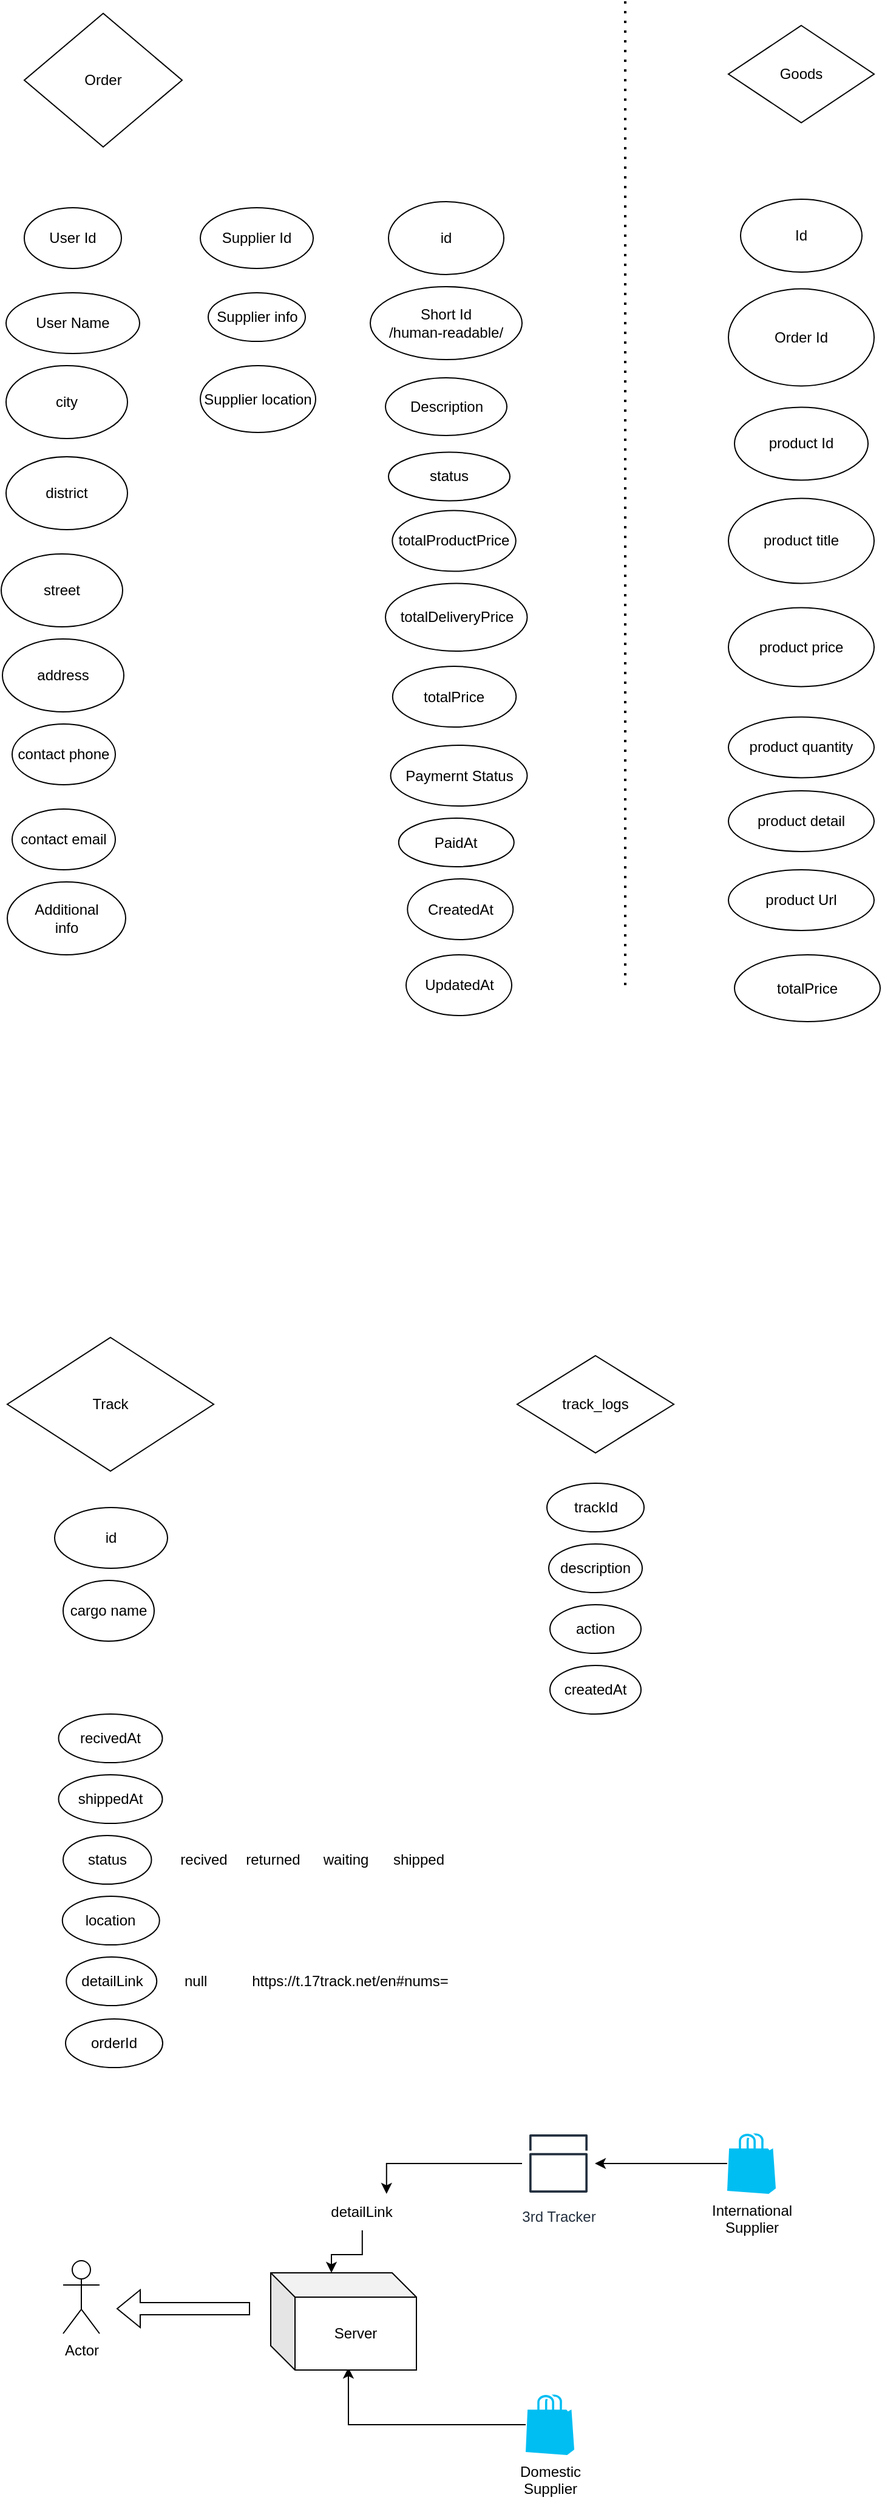 <mxfile>
    <diagram name="Page-1" id="QoOHIskkyAhi5hr7oeFL">
        <mxGraphModel dx="317" dy="1547" grid="1" gridSize="10" guides="1" tooltips="1" connect="1" arrows="1" fold="1" page="1" pageScale="1" pageWidth="850" pageHeight="1100" math="0" shadow="0">
            <root>
                <mxCell id="0"/>
                <mxCell id="1" parent="0"/>
                <mxCell id="4K96Dp9RViYcou5PG820-3" value="Order" style="rhombus;whiteSpace=wrap;html=1;" parent="1" vertex="1">
                    <mxGeometry x="55" y="-1080" width="130" height="110" as="geometry"/>
                </mxCell>
                <mxCell id="4K96Dp9RViYcou5PG820-4" value="id" style="ellipse;whiteSpace=wrap;html=1;" parent="1" vertex="1">
                    <mxGeometry x="355" y="-925" width="95" height="60" as="geometry"/>
                </mxCell>
                <mxCell id="4K96Dp9RViYcou5PG820-5" value="Short Id&lt;br&gt;/human-readable/" style="ellipse;whiteSpace=wrap;html=1;" parent="1" vertex="1">
                    <mxGeometry x="340" y="-855" width="125" height="60" as="geometry"/>
                </mxCell>
                <mxCell id="4K96Dp9RViYcou5PG820-6" value="Description" style="ellipse;whiteSpace=wrap;html=1;" parent="1" vertex="1">
                    <mxGeometry x="352.51" y="-780" width="100" height="47.5" as="geometry"/>
                </mxCell>
                <mxCell id="4K96Dp9RViYcou5PG820-12" value="city" style="ellipse;whiteSpace=wrap;html=1;" parent="1" vertex="1">
                    <mxGeometry x="40" y="-790" width="100" height="60" as="geometry"/>
                </mxCell>
                <mxCell id="4K96Dp9RViYcou5PG820-13" value="status" style="ellipse;whiteSpace=wrap;html=1;" parent="1" vertex="1">
                    <mxGeometry x="355.01" y="-718.75" width="100" height="40" as="geometry"/>
                </mxCell>
                <mxCell id="4K96Dp9RViYcou5PG820-14" value="User Id" style="ellipse;whiteSpace=wrap;html=1;" parent="1" vertex="1">
                    <mxGeometry x="55" y="-920" width="80" height="50" as="geometry"/>
                </mxCell>
                <mxCell id="4K96Dp9RViYcou5PG820-15" value="User Name" style="ellipse;whiteSpace=wrap;html=1;" parent="1" vertex="1">
                    <mxGeometry x="40" y="-850" width="110" height="50" as="geometry"/>
                </mxCell>
                <mxCell id="4K96Dp9RViYcou5PG820-16" value="Paymernt Status" style="ellipse;whiteSpace=wrap;html=1;" parent="1" vertex="1">
                    <mxGeometry x="356.76" y="-477.5" width="112.5" height="50" as="geometry"/>
                </mxCell>
                <mxCell id="4K96Dp9RViYcou5PG820-21" value="Supplier Id" style="ellipse;whiteSpace=wrap;html=1;" parent="1" vertex="1">
                    <mxGeometry x="200" y="-920" width="93" height="50" as="geometry"/>
                </mxCell>
                <mxCell id="4K96Dp9RViYcou5PG820-22" value="Supplier info" style="ellipse;whiteSpace=wrap;html=1;" parent="1" vertex="1">
                    <mxGeometry x="206.5" y="-850" width="80" height="40" as="geometry"/>
                </mxCell>
                <mxCell id="4K96Dp9RViYcou5PG820-23" value="product title" style="ellipse;whiteSpace=wrap;html=1;" parent="1" vertex="1">
                    <mxGeometry x="635" y="-680.75" width="120" height="70" as="geometry"/>
                </mxCell>
                <mxCell id="4K96Dp9RViYcou5PG820-24" value="product price" style="ellipse;whiteSpace=wrap;html=1;" parent="1" vertex="1">
                    <mxGeometry x="635" y="-590.75" width="120" height="65" as="geometry"/>
                </mxCell>
                <mxCell id="4K96Dp9RViYcou5PG820-25" value="product quantity" style="ellipse;whiteSpace=wrap;html=1;" parent="1" vertex="1">
                    <mxGeometry x="635" y="-500.75" width="120" height="50" as="geometry"/>
                </mxCell>
                <mxCell id="4K96Dp9RViYcou5PG820-26" value="PaidAt" style="ellipse;whiteSpace=wrap;html=1;" parent="1" vertex="1">
                    <mxGeometry x="363.39" y="-417.5" width="95" height="40" as="geometry"/>
                </mxCell>
                <mxCell id="4K96Dp9RViYcou5PG820-27" value="product Id" style="ellipse;whiteSpace=wrap;html=1;" parent="1" vertex="1">
                    <mxGeometry x="640" y="-755.75" width="110" height="60" as="geometry"/>
                </mxCell>
                <mxCell id="4K96Dp9RViYcou5PG820-28" value="Supplier location" style="ellipse;whiteSpace=wrap;html=1;" parent="1" vertex="1">
                    <mxGeometry x="200" y="-790" width="95" height="55" as="geometry"/>
                </mxCell>
                <mxCell id="4K96Dp9RViYcou5PG820-29" value="CreatedAt" style="ellipse;whiteSpace=wrap;html=1;" parent="1" vertex="1">
                    <mxGeometry x="370.64" y="-367.5" width="87" height="50" as="geometry"/>
                </mxCell>
                <mxCell id="4K96Dp9RViYcou5PG820-30" value="UpdatedAt" style="ellipse;whiteSpace=wrap;html=1;" parent="1" vertex="1">
                    <mxGeometry x="369.51" y="-305" width="87" height="50" as="geometry"/>
                </mxCell>
                <mxCell id="4K96Dp9RViYcou5PG820-31" value="district" style="ellipse;whiteSpace=wrap;html=1;" parent="1" vertex="1">
                    <mxGeometry x="40" y="-715" width="100" height="60" as="geometry"/>
                </mxCell>
                <mxCell id="4K96Dp9RViYcou5PG820-32" value="street" style="ellipse;whiteSpace=wrap;html=1;" parent="1" vertex="1">
                    <mxGeometry x="36" y="-635" width="100" height="60" as="geometry"/>
                </mxCell>
                <mxCell id="4K96Dp9RViYcou5PG820-33" style="edgeStyle=orthogonalEdgeStyle;rounded=0;orthogonalLoop=1;jettySize=auto;html=1;exitX=0.5;exitY=1;exitDx=0;exitDy=0;" parent="1" source="4K96Dp9RViYcou5PG820-26" target="4K96Dp9RViYcou5PG820-26" edge="1">
                    <mxGeometry relative="1" as="geometry"/>
                </mxCell>
                <mxCell id="4K96Dp9RViYcou5PG820-34" value="address" style="ellipse;whiteSpace=wrap;html=1;" parent="1" vertex="1">
                    <mxGeometry x="37" y="-565" width="100" height="60" as="geometry"/>
                </mxCell>
                <mxCell id="4K96Dp9RViYcou5PG820-35" value="Additional&lt;br&gt;info" style="ellipse;whiteSpace=wrap;html=1;" parent="1" vertex="1">
                    <mxGeometry x="41" y="-365" width="97.5" height="60" as="geometry"/>
                </mxCell>
                <mxCell id="4K96Dp9RViYcou5PG820-36" value="contact phone" style="ellipse;whiteSpace=wrap;html=1;" parent="1" vertex="1">
                    <mxGeometry x="45" y="-495" width="85" height="50" as="geometry"/>
                </mxCell>
                <mxCell id="4K96Dp9RViYcou5PG820-38" value="contact email" style="ellipse;whiteSpace=wrap;html=1;" parent="1" vertex="1">
                    <mxGeometry x="45" y="-425" width="85" height="50" as="geometry"/>
                </mxCell>
                <mxCell id="4K96Dp9RViYcou5PG820-39" value="Goods" style="rhombus;whiteSpace=wrap;html=1;" parent="1" vertex="1">
                    <mxGeometry x="635" y="-1070" width="120" height="80" as="geometry"/>
                </mxCell>
                <mxCell id="4K96Dp9RViYcou5PG820-41" value="Order Id" style="ellipse;whiteSpace=wrap;html=1;" parent="1" vertex="1">
                    <mxGeometry x="635" y="-853.25" width="120" height="80" as="geometry"/>
                </mxCell>
                <mxCell id="4K96Dp9RViYcou5PG820-43" value="" style="endArrow=none;dashed=1;html=1;dashPattern=1 3;strokeWidth=2;rounded=0;" parent="1" edge="1">
                    <mxGeometry width="50" height="50" relative="1" as="geometry">
                        <mxPoint x="550" y="-280" as="sourcePoint"/>
                        <mxPoint x="550" y="-1090" as="targetPoint"/>
                    </mxGeometry>
                </mxCell>
                <mxCell id="4K96Dp9RViYcou5PG820-45" value="Id" style="ellipse;whiteSpace=wrap;html=1;" parent="1" vertex="1">
                    <mxGeometry x="645" y="-927" width="100" height="60" as="geometry"/>
                </mxCell>
                <mxCell id="4K96Dp9RViYcou5PG820-46" value="totalPrice" style="ellipse;whiteSpace=wrap;html=1;" parent="1" vertex="1">
                    <mxGeometry x="358.39" y="-542.5" width="101.75" height="50" as="geometry"/>
                </mxCell>
                <mxCell id="4K96Dp9RViYcou5PG820-47" value="totalProductPrice" style="ellipse;whiteSpace=wrap;html=1;" parent="1" vertex="1">
                    <mxGeometry x="358.14" y="-670.75" width="101.75" height="50" as="geometry"/>
                </mxCell>
                <mxCell id="4K96Dp9RViYcou5PG820-48" value="totalDeliveryPrice" style="ellipse;whiteSpace=wrap;html=1;" parent="1" vertex="1">
                    <mxGeometry x="352.51" y="-610.75" width="116.75" height="55.75" as="geometry"/>
                </mxCell>
                <mxCell id="4K96Dp9RViYcou5PG820-49" value="totalPrice" style="ellipse;whiteSpace=wrap;html=1;" parent="1" vertex="1">
                    <mxGeometry x="640" y="-305" width="120" height="55" as="geometry"/>
                </mxCell>
                <mxCell id="4K96Dp9RViYcou5PG820-52" value="Track" style="rhombus;whiteSpace=wrap;html=1;" parent="1" vertex="1">
                    <mxGeometry x="41" y="10" width="170" height="110" as="geometry"/>
                </mxCell>
                <mxCell id="4K96Dp9RViYcou5PG820-53" value="id" style="ellipse;whiteSpace=wrap;html=1;" parent="1" vertex="1">
                    <mxGeometry x="80" y="150" width="93" height="50" as="geometry"/>
                </mxCell>
                <mxCell id="4K96Dp9RViYcou5PG820-55" value="cargo name" style="ellipse;whiteSpace=wrap;html=1;" parent="1" vertex="1">
                    <mxGeometry x="87" y="210" width="75" height="50" as="geometry"/>
                </mxCell>
                <mxCell id="4K96Dp9RViYcou5PG820-57" value="Actor" style="shape=umlActor;verticalLabelPosition=bottom;verticalAlign=top;html=1;outlineConnect=0;" parent="1" vertex="1">
                    <mxGeometry x="87" y="770" width="30" height="60" as="geometry"/>
                </mxCell>
                <mxCell id="4K96Dp9RViYcou5PG820-70" style="edgeStyle=orthogonalEdgeStyle;rounded=0;orthogonalLoop=1;jettySize=auto;html=1;entryX=0.533;entryY=0.975;entryDx=0;entryDy=0;entryPerimeter=0;" parent="1" source="4K96Dp9RViYcou5PG820-60" target="4K96Dp9RViYcou5PG820-67" edge="1">
                    <mxGeometry relative="1" as="geometry"/>
                </mxCell>
                <mxCell id="4K96Dp9RViYcou5PG820-60" value="Domestic&lt;br&gt;Supplier" style="verticalLabelPosition=bottom;html=1;verticalAlign=top;align=center;strokeColor=none;fillColor=#00BEF2;shape=mxgraph.azure.azure_marketplace;" parent="1" vertex="1">
                    <mxGeometry x="468" y="880" width="40" height="50" as="geometry"/>
                </mxCell>
                <mxCell id="4K96Dp9RViYcou5PG820-69" style="edgeStyle=orthogonalEdgeStyle;rounded=0;orthogonalLoop=1;jettySize=auto;html=1;" parent="1" source="4K96Dp9RViYcou5PG820-61" target="4K96Dp9RViYcou5PG820-64" edge="1">
                    <mxGeometry relative="1" as="geometry"/>
                </mxCell>
                <mxCell id="4K96Dp9RViYcou5PG820-61" value="International&lt;br&gt;Supplier" style="verticalLabelPosition=bottom;html=1;verticalAlign=top;align=center;strokeColor=none;fillColor=#00BEF2;shape=mxgraph.azure.azure_marketplace;" parent="1" vertex="1">
                    <mxGeometry x="634" y="665" width="40" height="50" as="geometry"/>
                </mxCell>
                <mxCell id="4K96Dp9RViYcou5PG820-68" style="edgeStyle=orthogonalEdgeStyle;rounded=0;orthogonalLoop=1;jettySize=auto;html=1;entryX=0;entryY=0;entryDx=50;entryDy=0;entryPerimeter=0;" parent="1" source="NIzvuLRNOBZ0G3OtHSEq-1" target="4K96Dp9RViYcou5PG820-67" edge="1">
                    <mxGeometry relative="1" as="geometry"/>
                </mxCell>
                <mxCell id="4K96Dp9RViYcou5PG820-64" value="3rd Tracker" style="sketch=0;outlineConnect=0;fontColor=#232F3E;gradientColor=none;strokeColor=#232F3E;fillColor=#ffffff;dashed=0;verticalLabelPosition=bottom;verticalAlign=top;align=center;html=1;fontSize=12;fontStyle=0;aspect=fixed;shape=mxgraph.aws4.resourceIcon;resIcon=mxgraph.aws4.apps;" parent="1" vertex="1">
                    <mxGeometry x="465" y="660" width="60" height="60" as="geometry"/>
                </mxCell>
                <mxCell id="4K96Dp9RViYcou5PG820-67" value="Server" style="shape=cube;whiteSpace=wrap;html=1;boundedLbl=1;backgroundOutline=1;darkOpacity=0.05;darkOpacity2=0.1;" parent="1" vertex="1">
                    <mxGeometry x="258" y="780" width="120" height="80" as="geometry"/>
                </mxCell>
                <mxCell id="4K96Dp9RViYcou5PG820-72" value="" style="shape=flexArrow;endArrow=classic;html=1;rounded=0;" parent="1" edge="1">
                    <mxGeometry width="50" height="50" relative="1" as="geometry">
                        <mxPoint x="241" y="809.5" as="sourcePoint"/>
                        <mxPoint x="131" y="809.5" as="targetPoint"/>
                    </mxGeometry>
                </mxCell>
                <mxCell id="4K96Dp9RViYcou5PG820-75" value="trackId" style="ellipse;whiteSpace=wrap;html=1;" parent="1" vertex="1">
                    <mxGeometry x="485.5" y="130" width="80" height="40" as="geometry"/>
                </mxCell>
                <mxCell id="4K96Dp9RViYcou5PG820-76" value="track_logs" style="rhombus;whiteSpace=wrap;html=1;" parent="1" vertex="1">
                    <mxGeometry x="461" y="25" width="129" height="80" as="geometry"/>
                </mxCell>
                <mxCell id="4K96Dp9RViYcou5PG820-77" value="status" style="ellipse;whiteSpace=wrap;html=1;" parent="1" vertex="1">
                    <mxGeometry x="87" y="420" width="72.75" height="40" as="geometry"/>
                </mxCell>
                <mxCell id="4K96Dp9RViYcou5PG820-78" value="recived" style="text;html=1;strokeColor=none;fillColor=none;align=center;verticalAlign=middle;whiteSpace=wrap;rounded=0;" parent="1" vertex="1">
                    <mxGeometry x="173.38" y="425" width="60" height="30" as="geometry"/>
                </mxCell>
                <mxCell id="4K96Dp9RViYcou5PG820-79" value="returned" style="text;html=1;strokeColor=none;fillColor=none;align=center;verticalAlign=middle;whiteSpace=wrap;rounded=0;" parent="1" vertex="1">
                    <mxGeometry x="230.38" y="425" width="60" height="30" as="geometry"/>
                </mxCell>
                <mxCell id="4K96Dp9RViYcou5PG820-82" value="waiting" style="text;html=1;strokeColor=none;fillColor=none;align=center;verticalAlign=middle;whiteSpace=wrap;rounded=0;" parent="1" vertex="1">
                    <mxGeometry x="290.38" y="425" width="60" height="30" as="geometry"/>
                </mxCell>
                <mxCell id="4K96Dp9RViYcou5PG820-83" value="shipped" style="text;html=1;strokeColor=none;fillColor=none;align=center;verticalAlign=middle;whiteSpace=wrap;rounded=0;" parent="1" vertex="1">
                    <mxGeometry x="350.38" y="425" width="60" height="30" as="geometry"/>
                </mxCell>
                <mxCell id="4K96Dp9RViYcou5PG820-85" value="location" style="ellipse;whiteSpace=wrap;html=1;" parent="1" vertex="1">
                    <mxGeometry x="86.38" y="470" width="80" height="40" as="geometry"/>
                </mxCell>
                <mxCell id="4K96Dp9RViYcou5PG820-86" value="recivedAt" style="ellipse;whiteSpace=wrap;html=1;" parent="1" vertex="1">
                    <mxGeometry x="83.25" y="320" width="85.5" height="40" as="geometry"/>
                </mxCell>
                <mxCell id="4K96Dp9RViYcou5PG820-87" value="shippedAt" style="ellipse;whiteSpace=wrap;html=1;" parent="1" vertex="1">
                    <mxGeometry x="83.25" y="370" width="85.5" height="40" as="geometry"/>
                </mxCell>
                <mxCell id="bv8WOpvVgMwsRUOsUWtB-1" value="detailLink" style="ellipse;whiteSpace=wrap;html=1;" parent="1" vertex="1">
                    <mxGeometry x="89.63" y="520" width="74.5" height="40" as="geometry"/>
                </mxCell>
                <mxCell id="bv8WOpvVgMwsRUOsUWtB-2" value="null&amp;nbsp;" style="text;html=1;strokeColor=none;fillColor=none;align=center;verticalAlign=middle;whiteSpace=wrap;rounded=0;" parent="1" vertex="1">
                    <mxGeometry x="167.51" y="525" width="60" height="30" as="geometry"/>
                </mxCell>
                <mxCell id="bv8WOpvVgMwsRUOsUWtB-3" value="https://t.17track.net/en#nums=" style="text;html=1;strokeColor=none;fillColor=none;align=center;verticalAlign=middle;whiteSpace=wrap;rounded=0;" parent="1" vertex="1">
                    <mxGeometry x="230.38" y="525" width="187.49" height="30" as="geometry"/>
                </mxCell>
                <mxCell id="RpByvy5BfsT3Z9_CL1Tm-2" value="description" style="ellipse;whiteSpace=wrap;html=1;" parent="1" vertex="1">
                    <mxGeometry x="487" y="180" width="77" height="40" as="geometry"/>
                </mxCell>
                <mxCell id="RpByvy5BfsT3Z9_CL1Tm-4" value="action" style="ellipse;whiteSpace=wrap;html=1;" parent="1" vertex="1">
                    <mxGeometry x="488" y="230" width="75" height="40" as="geometry"/>
                </mxCell>
                <mxCell id="RpByvy5BfsT3Z9_CL1Tm-5" value="createdAt" style="ellipse;whiteSpace=wrap;html=1;" parent="1" vertex="1">
                    <mxGeometry x="488" y="280" width="75" height="40" as="geometry"/>
                </mxCell>
                <mxCell id="RpByvy5BfsT3Z9_CL1Tm-6" value="orderId" style="ellipse;whiteSpace=wrap;html=1;" parent="1" vertex="1">
                    <mxGeometry x="89" y="571" width="80" height="40" as="geometry"/>
                </mxCell>
                <mxCell id="NIzvuLRNOBZ0G3OtHSEq-2" value="" style="edgeStyle=orthogonalEdgeStyle;rounded=0;orthogonalLoop=1;jettySize=auto;html=1;entryX=0;entryY=0;entryDx=50;entryDy=0;entryPerimeter=0;" parent="1" source="4K96Dp9RViYcou5PG820-64" target="NIzvuLRNOBZ0G3OtHSEq-1" edge="1">
                    <mxGeometry relative="1" as="geometry">
                        <mxPoint x="458" y="740" as="sourcePoint"/>
                        <mxPoint x="308" y="780" as="targetPoint"/>
                    </mxGeometry>
                </mxCell>
                <mxCell id="NIzvuLRNOBZ0G3OtHSEq-1" value="detailLink" style="text;html=1;strokeColor=none;fillColor=none;align=center;verticalAlign=middle;whiteSpace=wrap;rounded=0;" parent="1" vertex="1">
                    <mxGeometry x="303.39" y="715" width="60" height="30" as="geometry"/>
                </mxCell>
                <mxCell id="2" value="product detail" style="ellipse;whiteSpace=wrap;html=1;" parent="1" vertex="1">
                    <mxGeometry x="635" y="-440" width="120" height="50" as="geometry"/>
                </mxCell>
                <mxCell id="3" value="product Url" style="ellipse;whiteSpace=wrap;html=1;" parent="1" vertex="1">
                    <mxGeometry x="635" y="-375" width="120" height="50" as="geometry"/>
                </mxCell>
            </root>
        </mxGraphModel>
    </diagram>
</mxfile>